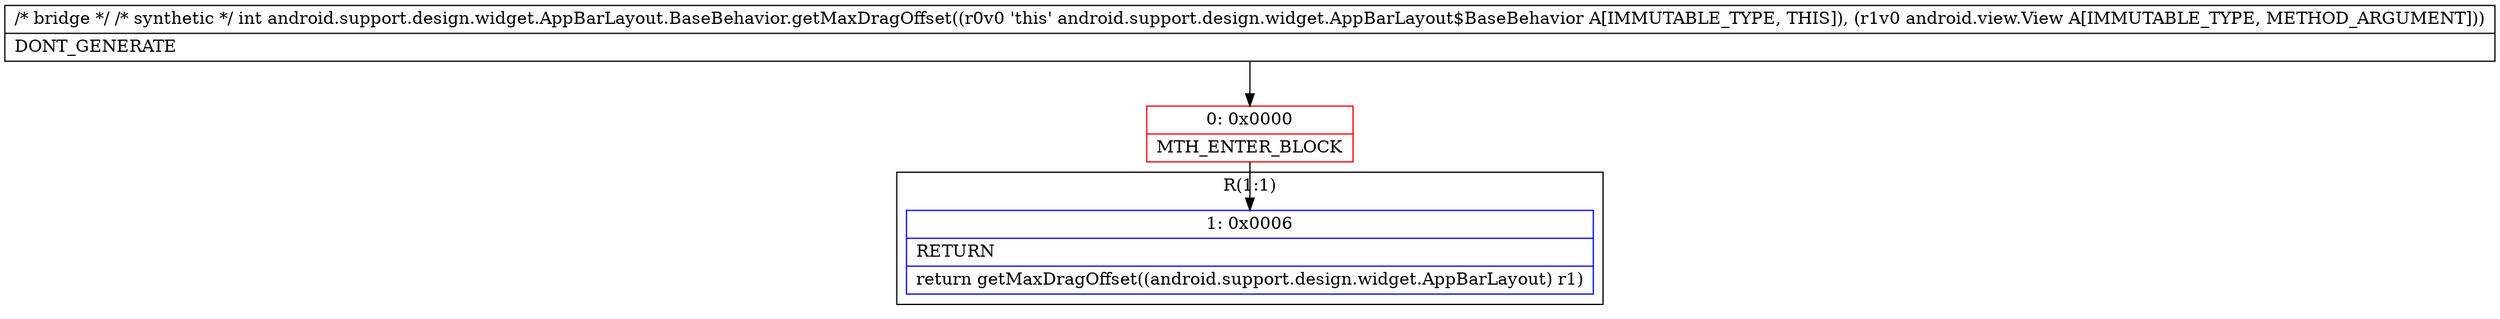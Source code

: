digraph "CFG forandroid.support.design.widget.AppBarLayout.BaseBehavior.getMaxDragOffset(Landroid\/view\/View;)I" {
subgraph cluster_Region_1425872778 {
label = "R(1:1)";
node [shape=record,color=blue];
Node_1 [shape=record,label="{1\:\ 0x0006|RETURN\l|return getMaxDragOffset((android.support.design.widget.AppBarLayout) r1)\l}"];
}
Node_0 [shape=record,color=red,label="{0\:\ 0x0000|MTH_ENTER_BLOCK\l}"];
MethodNode[shape=record,label="{\/* bridge *\/ \/* synthetic *\/ int android.support.design.widget.AppBarLayout.BaseBehavior.getMaxDragOffset((r0v0 'this' android.support.design.widget.AppBarLayout$BaseBehavior A[IMMUTABLE_TYPE, THIS]), (r1v0 android.view.View A[IMMUTABLE_TYPE, METHOD_ARGUMENT]))  | DONT_GENERATE\l}"];
MethodNode -> Node_0;
Node_0 -> Node_1;
}

